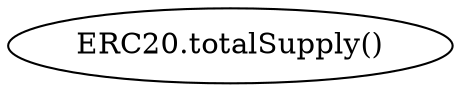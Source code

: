 digraph "" {
	graph [bb="0,0,185.7,36"];
	node [label="\N"];
	"ERC20.totalSupply()"	 [height=0.5,
		pos="92.849,18",
		width=2.5791];
}
